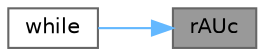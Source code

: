 digraph "rAUc"
{
 // LATEX_PDF_SIZE
  bgcolor="transparent";
  edge [fontname=Helvetica,fontsize=10,labelfontname=Helvetica,labelfontsize=10];
  node [fontname=Helvetica,fontsize=10,shape=box,height=0.2,width=0.4];
  rankdir="RL";
  Node1 [id="Node000001",label="rAUc",height=0.2,width=0.4,color="gray40", fillcolor="grey60", style="filled", fontcolor="black",tooltip=" "];
  Node1 -> Node2 [id="edge1_Node000001_Node000002",dir="back",color="steelblue1",style="solid",tooltip=" "];
  Node2 [id="Node000002",label="while",height=0.2,width=0.4,color="grey40", fillcolor="white", style="filled",URL="$lagrangian_2DPMFoam_2DPMDyMFoam_2pEqn_8H.html#ab13470e79e249d04c443bf59be9ff31d",tooltip=" "];
}
